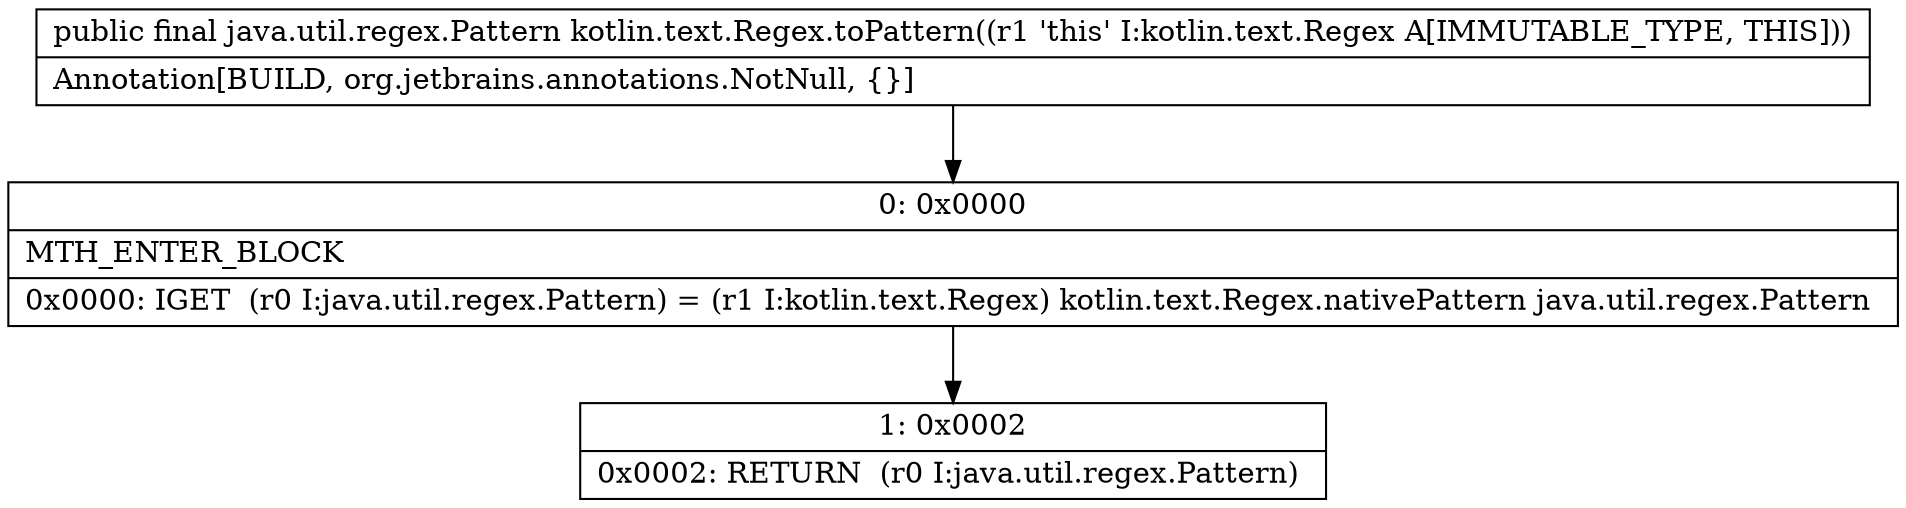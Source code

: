 digraph "CFG forkotlin.text.Regex.toPattern()Ljava\/util\/regex\/Pattern;" {
Node_0 [shape=record,label="{0\:\ 0x0000|MTH_ENTER_BLOCK\l|0x0000: IGET  (r0 I:java.util.regex.Pattern) = (r1 I:kotlin.text.Regex) kotlin.text.Regex.nativePattern java.util.regex.Pattern \l}"];
Node_1 [shape=record,label="{1\:\ 0x0002|0x0002: RETURN  (r0 I:java.util.regex.Pattern) \l}"];
MethodNode[shape=record,label="{public final java.util.regex.Pattern kotlin.text.Regex.toPattern((r1 'this' I:kotlin.text.Regex A[IMMUTABLE_TYPE, THIS]))  | Annotation[BUILD, org.jetbrains.annotations.NotNull, \{\}]\l}"];
MethodNode -> Node_0;
Node_0 -> Node_1;
}

